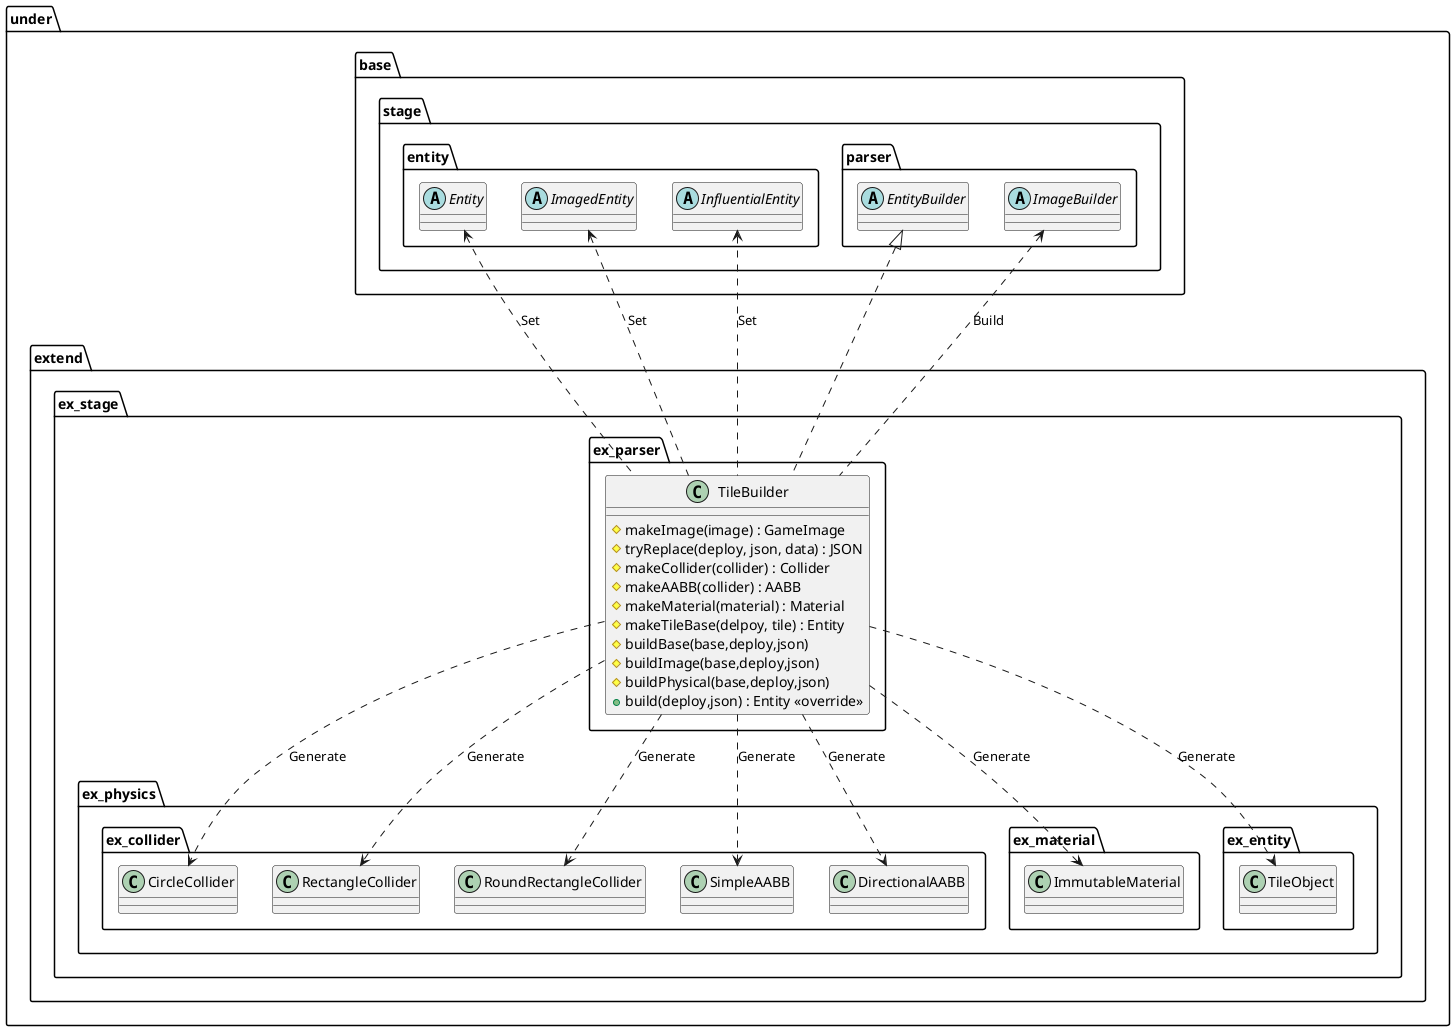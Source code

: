 @startuml ParserTile

package under {
    package extend {
        package ex_stage {
            package ex_parser {
                class TileBuilder {
                    #makeImage(image) : GameImage
                    #tryReplace(deploy, json, data) : JSON
                    #makeCollider(collider) : Collider
                    #makeAABB(collider) : AABB
                    #makeMaterial(material) : Material
                    #makeTileBase(delpoy, tile) : Entity
                    #buildBase(base,deploy,json)
                    #buildImage(base,deploy,json)
                    #buildPhysical(base,deploy,json)
                    +build(deploy,json) : Entity <<override>>
                }
            }
        }
    }
}

package under {
    package base {
        package stage {
            package entity {
                abstract Entity
                abstract ImagedEntity
                abstract InfluentialEntity
            }
            package parser {
                abstract EntityBuilder
                abstract ImageBuilder
            }
        }
    }
    package extend {
        package ex_stage {
            package ex_physics {
                package ex_collider {
                    class CircleCollider
                    class RectangleCollider
                    class RoundRectangleCollider
                    class SimpleAABB
                    class DirectionalAABB
                }
                package ex_material {
                    class ImmutableMaterial
                }
                package ex_entity {
                    class TileObject
                }
            }
        }

    }
}

TileBuilder ..> RectangleCollider : Generate
TileBuilder ..> CircleCollider : Generate
TileBuilder ..> RoundRectangleCollider : Generate
TileBuilder ..> SimpleAABB : Generate
TileBuilder ..> DirectionalAABB : Generate
TileBuilder ..> ImmutableMaterial : Generate
TileBuilder ..> TileObject : Generate
Entity <.. TileBuilder : Set
ImagedEntity <.. TileBuilder : Set
InfluentialEntity <.. TileBuilder : Set
ImageBuilder <.. TileBuilder : Build

EntityBuilder <|.. TileBuilder

@enduml
